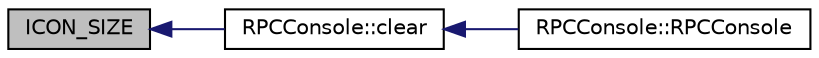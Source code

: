 digraph "ICON_SIZE"
{
  edge [fontname="Helvetica",fontsize="10",labelfontname="Helvetica",labelfontsize="10"];
  node [fontname="Helvetica",fontsize="10",shape=record];
  rankdir="LR";
  Node1 [label="ICON_SIZE",height=0.2,width=0.4,color="black", fillcolor="grey75", style="filled", fontcolor="black"];
  Node1 -> Node2 [dir="back",color="midnightblue",fontsize="10",style="solid",fontname="Helvetica"];
  Node2 [label="RPCConsole::clear",height=0.2,width=0.4,color="black", fillcolor="white", style="filled",URL="$class_r_p_c_console.html#aad0fc48b238137c8f6d322b2a484c81a"];
  Node2 -> Node3 [dir="back",color="midnightblue",fontsize="10",style="solid",fontname="Helvetica"];
  Node3 [label="RPCConsole::RPCConsole",height=0.2,width=0.4,color="black", fillcolor="white", style="filled",URL="$class_r_p_c_console.html#aeac546e68f8c2cafa79a0294dd78f2ad"];
}
